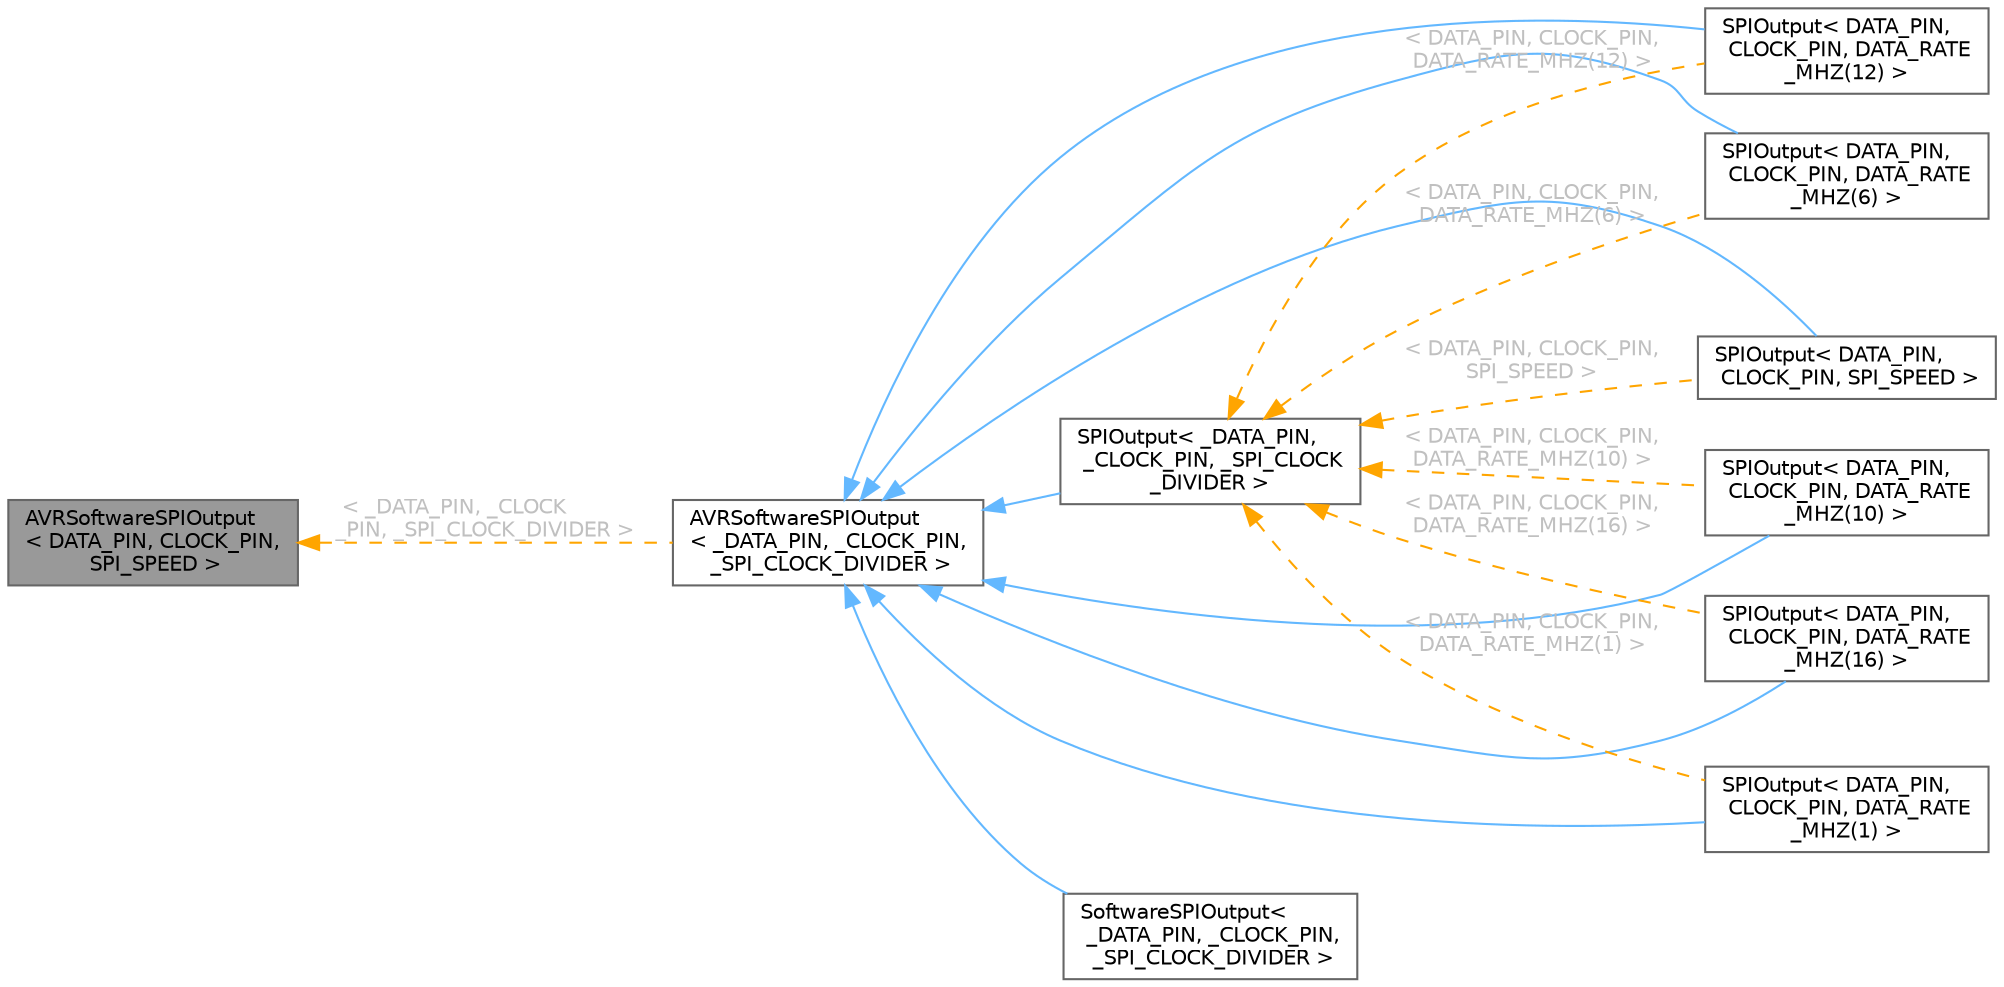 digraph "AVRSoftwareSPIOutput&lt; DATA_PIN, CLOCK_PIN, SPI_SPEED &gt;"
{
 // INTERACTIVE_SVG=YES
 // LATEX_PDF_SIZE
  bgcolor="transparent";
  edge [fontname=Helvetica,fontsize=10,labelfontname=Helvetica,labelfontsize=10];
  node [fontname=Helvetica,fontsize=10,shape=box,height=0.2,width=0.4];
  rankdir="LR";
  Node1 [id="Node000001",label="AVRSoftwareSPIOutput\l\< DATA_PIN, CLOCK_PIN,\l SPI_SPEED \>",height=0.2,width=0.4,color="gray40", fillcolor="grey60", style="filled", fontcolor="black",tooltip="Software SPI (aka bit-banging) support Includes aggressive optimizations for when the clock and data ..."];
  Node1 -> Node2 [id="edge1_Node000001_Node000002",dir="back",color="orange",style="dashed",tooltip=" ",label=" \< _DATA_PIN, _CLOCK\l_PIN, _SPI_CLOCK_DIVIDER \>",fontcolor="grey" ];
  Node2 [id="Node000002",label="AVRSoftwareSPIOutput\l\< _DATA_PIN, _CLOCK_PIN,\l _SPI_CLOCK_DIVIDER \>",height=0.2,width=0.4,color="gray40", fillcolor="white", style="filled",URL="$dc/d57/class_a_v_r_software_s_p_i_output.html",tooltip=" "];
  Node2 -> Node3 [id="edge2_Node000002_Node000003",dir="back",color="steelblue1",style="solid",tooltip=" "];
  Node3 [id="Node000003",label="SPIOutput\< DATA_PIN,\l CLOCK_PIN, SPI_SPEED \>",height=0.2,width=0.4,color="gray40", fillcolor="white", style="filled",URL="$d3/d97/class_s_p_i_output.html",tooltip=" "];
  Node2 -> Node4 [id="edge3_Node000002_Node000004",dir="back",color="steelblue1",style="solid",tooltip=" "];
  Node4 [id="Node000004",label="SPIOutput\< DATA_PIN,\l CLOCK_PIN, DATA_RATE\l_MHZ(6) \>",height=0.2,width=0.4,color="gray40", fillcolor="white", style="filled",URL="$d3/d97/class_s_p_i_output.html",tooltip=" "];
  Node2 -> Node5 [id="edge4_Node000002_Node000005",dir="back",color="steelblue1",style="solid",tooltip=" "];
  Node5 [id="Node000005",label="SPIOutput\< DATA_PIN,\l CLOCK_PIN, DATA_RATE\l_MHZ(12) \>",height=0.2,width=0.4,color="gray40", fillcolor="white", style="filled",URL="$d3/d97/class_s_p_i_output.html",tooltip=" "];
  Node2 -> Node6 [id="edge5_Node000002_Node000006",dir="back",color="steelblue1",style="solid",tooltip=" "];
  Node6 [id="Node000006",label="SPIOutput\< DATA_PIN,\l CLOCK_PIN, DATA_RATE\l_MHZ(10) \>",height=0.2,width=0.4,color="gray40", fillcolor="white", style="filled",URL="$d3/d97/class_s_p_i_output.html",tooltip=" "];
  Node2 -> Node7 [id="edge6_Node000002_Node000007",dir="back",color="steelblue1",style="solid",tooltip=" "];
  Node7 [id="Node000007",label="SPIOutput\< DATA_PIN,\l CLOCK_PIN, DATA_RATE\l_MHZ(16) \>",height=0.2,width=0.4,color="gray40", fillcolor="white", style="filled",URL="$d3/d97/class_s_p_i_output.html",tooltip=" "];
  Node2 -> Node8 [id="edge7_Node000002_Node000008",dir="back",color="steelblue1",style="solid",tooltip=" "];
  Node8 [id="Node000008",label="SPIOutput\< DATA_PIN,\l CLOCK_PIN, DATA_RATE\l_MHZ(1) \>",height=0.2,width=0.4,color="gray40", fillcolor="white", style="filled",URL="$d3/d97/class_s_p_i_output.html",tooltip=" "];
  Node2 -> Node9 [id="edge8_Node000002_Node000009",dir="back",color="steelblue1",style="solid",tooltip=" "];
  Node9 [id="Node000009",label="SPIOutput\< _DATA_PIN,\l _CLOCK_PIN, _SPI_CLOCK\l_DIVIDER \>",height=0.2,width=0.4,color="gray40", fillcolor="white", style="filled",URL="$d3/d97/class_s_p_i_output.html",tooltip="Hardware SPI output."];
  Node9 -> Node3 [id="edge9_Node000009_Node000003",dir="back",color="orange",style="dashed",tooltip=" ",label=" \< DATA_PIN, CLOCK_PIN,\l SPI_SPEED \>",fontcolor="grey" ];
  Node9 -> Node4 [id="edge10_Node000009_Node000004",dir="back",color="orange",style="dashed",tooltip=" ",label=" \< DATA_PIN, CLOCK_PIN,\l DATA_RATE_MHZ(6) \>",fontcolor="grey" ];
  Node9 -> Node5 [id="edge11_Node000009_Node000005",dir="back",color="orange",style="dashed",tooltip=" ",label=" \< DATA_PIN, CLOCK_PIN,\l DATA_RATE_MHZ(12) \>",fontcolor="grey" ];
  Node9 -> Node6 [id="edge12_Node000009_Node000006",dir="back",color="orange",style="dashed",tooltip=" ",label=" \< DATA_PIN, CLOCK_PIN,\l DATA_RATE_MHZ(10) \>",fontcolor="grey" ];
  Node9 -> Node7 [id="edge13_Node000009_Node000007",dir="back",color="orange",style="dashed",tooltip=" ",label=" \< DATA_PIN, CLOCK_PIN,\l DATA_RATE_MHZ(16) \>",fontcolor="grey" ];
  Node9 -> Node8 [id="edge14_Node000009_Node000008",dir="back",color="orange",style="dashed",tooltip=" ",label=" \< DATA_PIN, CLOCK_PIN,\l DATA_RATE_MHZ(1) \>",fontcolor="grey" ];
  Node2 -> Node10 [id="edge15_Node000002_Node000010",dir="back",color="steelblue1",style="solid",tooltip=" "];
  Node10 [id="Node000010",label="SoftwareSPIOutput\<\l _DATA_PIN, _CLOCK_PIN,\l _SPI_CLOCK_DIVIDER \>",height=0.2,width=0.4,color="gray40", fillcolor="white", style="filled",URL="$d9/d35/class_software_s_p_i_output.html",tooltip="Software SPI output."];
}
